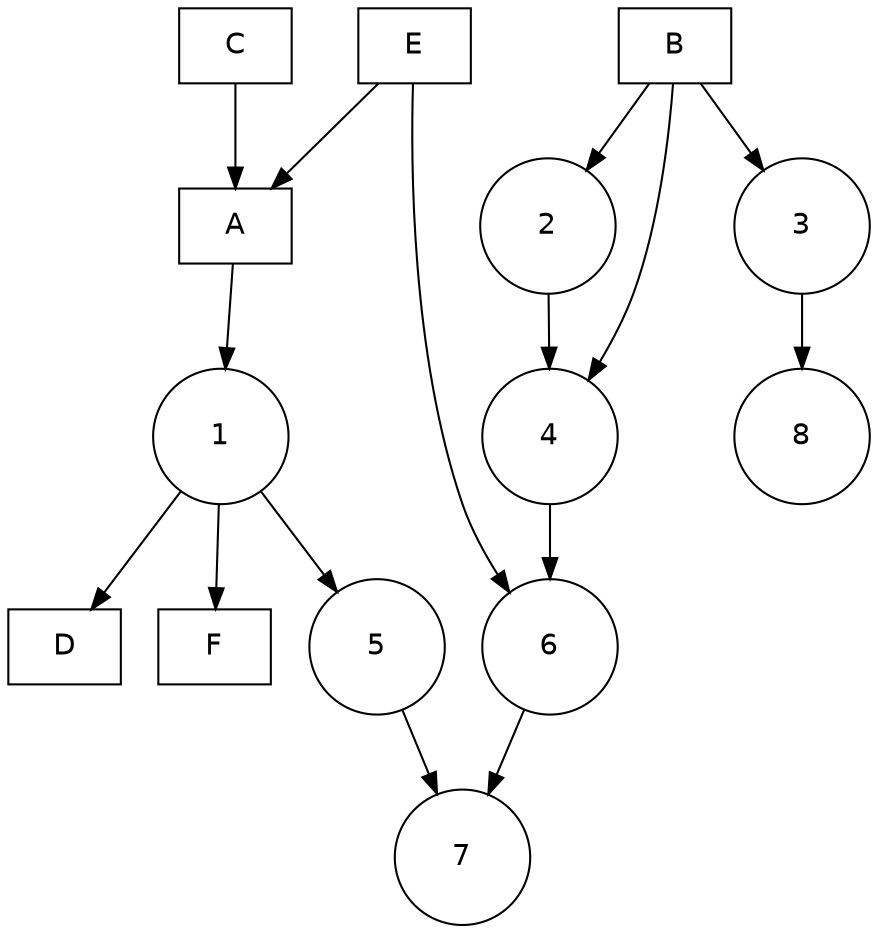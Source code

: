 digraph boxes_and_circles {

  # a 'graph' statement
  graph [overlap = true, fontsize = 10]

  # several 'node' statements
  node [shape = box,
        fontname = Helvetica]
  A; B; C; D; E; F

  node [shape = circle,
        fixedsize = true,
        width = 0.9] // sets as circles
  1; 2; 3; 4; 5; 6; 7; 8

  # several 'edge' statements
  A->1 B->2 B->3 B->4 C->A
  1->D E->A 2->4 1->5 1->F
  E->6 4->6 5->7 6->7 3->8
}


